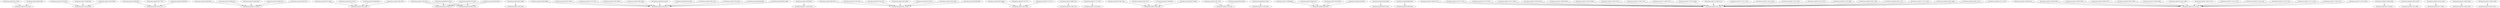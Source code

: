 strict digraph{
"3d-raytrace.js@95:2811-2826" -> "3d-raytrace.js@34:1503-1615"
"3d-raytrace.js@126:3779-3790" -> "3d-raytrace.js@71:2255-2346"
"3d-raytrace.js@127:3808-3819" -> "3d-raytrace.js@71:2255-2346"
"3d-raytrace.js@128:3838-3857" -> "3d-raytrace.js@87:2613-2771"
"3d-raytrace.js@146:4348-4365" -> "3d-raytrace.js@94:2773-2878"
"3d-raytrace.js@149:4471-4486" -> "3d-raytrace.js@79:2444-2526"
"3d-raytrace.js@193:5754-5796" -> "3d-raytrace.js@160:4758-5373"
"3d-raytrace.js@193:5754-5796" -> "3d-raytrace.js@189:5584-7338"
"3d-raytrace.js@204:6071-6099" -> "3d-raytrace.js@67:2162-2253"
"3d-raytrace.js@204:6083-6098" -> "3d-raytrace.js@83:2528-2611"
"3d-raytrace.js@205:6110-6126" -> "3d-raytrace.js@79:2444-2526"
"3d-raytrace.js@210:6258-6291" -> "3d-raytrace.js@357:11505-11975"
"3d-raytrace.js@218:6461-6511" -> "3d-raytrace.js@38:1617-1728"
"3d-raytrace.js@218:6471-6505" -> "3d-raytrace.js@83:2528-2611"
"3d-raytrace.js@218:6488-6504" -> "3d-raytrace.js@79:2444-2526"
"3d-raytrace.js@219:6533-6581" -> "3d-raytrace.js@160:4758-5373"
"3d-raytrace.js@219:6533-6581" -> "3d-raytrace.js@189:5584-7338"
"3d-raytrace.js@227:6841-6856" -> "3d-raytrace.js@71:2255-2346"
"3d-raytrace.js@228:6881-6902" -> "3d-raytrace.js@34:1503-1615"
"3d-raytrace.js@229:6912-6946" -> "3d-raytrace.js@52:1843-1963"
"3d-raytrace.js@231:6988-7024" -> "3d-raytrace.js@244:7366-7702"
"3d-raytrace.js@233:7065-7085" -> "3d-raytrace.js@79:2444-2526"
"3d-raytrace.js@235:7119-7156" -> "3d-raytrace.js@38:1617-1728"
"3d-raytrace.js@235:7132-7155" -> "3d-raytrace.js@83:2528-2611"
"3d-raytrace.js@237:7172-7189" -> "3d-raytrace.js@75:2348-2442"
"3d-raytrace.js@239:7224-7315" -> "3d-raytrace.js@38:1617-1728"
"3d-raytrace.js@239:7234-7271" -> "3d-raytrace.js@52:1843-1963"
"3d-raytrace.js@239:7273-7314" -> "3d-raytrace.js@52:1843-1963"
"3d-raytrace.js@249:7546-7581" -> "3d-raytrace.js@160:4758-5373"
"3d-raytrace.js@249:7546-7581" -> "3d-raytrace.js@189:5584-7338"
"3d-raytrace.js@262:7881-7923" -> "3d-raytrace.js@59:1965-2160"
"3d-raytrace.js@262:7897-7922" -> "3d-raytrace.js@45:1730-1841"
"3d-raytrace.js@263:7941-7974" -> "3d-raytrace.js@59:1965-2160"
"3d-raytrace.js@263:7957-7973" -> "3d-raytrace.js@87:2613-2771"
"3d-raytrace.js@264:7992-8048" -> "3d-raytrace.js@59:1965-2160"
"3d-raytrace.js@264:8008-8047" -> "3d-raytrace.js@87:2613-2771"
"3d-raytrace.js@264:8021-8046" -> "3d-raytrace.js@45:1730-1841"
"3d-raytrace.js@269:8247-8262" -> "3d-raytrace.js@107:3183-3672"
"3d-raytrace.js@273:8386-8412" -> "3d-raytrace.js@94:2773-2878"
"3d-raytrace.js@274:8439-8465" -> "3d-raytrace.js@94:2773-2878"
"3d-raytrace.js@275:8492-8518" -> "3d-raytrace.js@94:2773-2878"
"3d-raytrace.js@276:8545-8571" -> "3d-raytrace.js@94:2773-2878"
"3d-raytrace.js@277:8598-8636" -> "3d-raytrace.js@99:2880-3181"
"3d-raytrace.js@278:8663-8701" -> "3d-raytrace.js@99:2880-3181"
"3d-raytrace.js@279:8728-8766" -> "3d-raytrace.js@99:2880-3181"
"3d-raytrace.js@280:8793-8831" -> "3d-raytrace.js@99:2880-3181"
"3d-raytrace.js@287:9021-9094" -> "3d-raytrace.js@38:1617-1728"
"3d-raytrace.js@287:9031-9059" -> "3d-raytrace.js@83:2528-2611"
"3d-raytrace.js@287:9061-9093" -> "3d-raytrace.js@83:2528-2611"
"3d-raytrace.js@288:9114-9187" -> "3d-raytrace.js@38:1617-1728"
"3d-raytrace.js@288:9124-9152" -> "3d-raytrace.js@83:2528-2611"
"3d-raytrace.js@288:9154-9186" -> "3d-raytrace.js@83:2528-2611"
"3d-raytrace.js@294:9346-9380" -> "3d-raytrace.js@283:8871-9207"
"3d-raytrace.js@297:9481-9548" -> "3d-raytrace.js@38:1617-1728"
"3d-raytrace.js@297:9491-9516" -> "3d-raytrace.js@83:2528-2611"
"3d-raytrace.js@297:9518-9547" -> "3d-raytrace.js@83:2528-2611"
"3d-raytrace.js@298:9572-9650" -> "3d-raytrace.js@59:1965-2160"
"3d-raytrace.js@298:9588-9649" -> "3d-raytrace.js@38:1617-1728"
"3d-raytrace.js@298:9598-9620" -> "3d-raytrace.js@83:2528-2611"
"3d-raytrace.js@298:9622-9648" -> "3d-raytrace.js@83:2528-2611"
"3d-raytrace.js@299:9672-9700" -> "3d-raytrace.js@160:4758-5373"
"3d-raytrace.js@299:9672-9700" -> "3d-raytrace.js@189:5584-7338"
"3d-raytrace.js@308:9859-9915" -> "3d-raytrace.js@292:9209-9749"
"3d-raytrace.js@318:10084-10111" -> "3d-raytrace.js@26:1334-1395"
"3d-raytrace.js@319:10127-10154" -> "3d-raytrace.js@26:1334-1395"
"3d-raytrace.js@320:10170-10197" -> "3d-raytrace.js@26:1334-1395"
"3d-raytrace.js@321:10213-10240" -> "3d-raytrace.js@26:1334-1395"
"3d-raytrace.js@322:10256-10283" -> "3d-raytrace.js@26:1334-1395"
"3d-raytrace.js@323:10299-10326" -> "3d-raytrace.js@26:1334-1395"
"3d-raytrace.js@324:10342-10369" -> "3d-raytrace.js@26:1334-1395"
"3d-raytrace.js@325:10385-10412" -> "3d-raytrace.js@26:1334-1395"
"3d-raytrace.js@331:10488-10515" -> "3d-raytrace.js@125:3731-4725"
"3d-raytrace.js@332:10538-10565" -> "3d-raytrace.js@125:3731-4725"
"3d-raytrace.js@334:10600-10627" -> "3d-raytrace.js@125:3731-4725"
"3d-raytrace.js@335:10650-10677" -> "3d-raytrace.js@125:3731-4725"
"3d-raytrace.js@339:10827-10854" -> "3d-raytrace.js@125:3731-4725"
"3d-raytrace.js@341:10928-10955" -> "3d-raytrace.js@125:3731-4725"
"3d-raytrace.js@344:11042-11069" -> "3d-raytrace.js@125:3731-4725"
"3d-raytrace.js@345:11092-11119" -> "3d-raytrace.js@125:3731-4725"
"3d-raytrace.js@347:11153-11180" -> "3d-raytrace.js@125:3731-4725"
"3d-raytrace.js@348:11203-11230" -> "3d-raytrace.js@125:3731-4725"
"3d-raytrace.js@350:11267-11294" -> "3d-raytrace.js@125:3731-4725"
"3d-raytrace.js@351:11317-11344" -> "3d-raytrace.js@125:3731-4725"
"3d-raytrace.js@354:11383-11410" -> "3d-raytrace.js@26:1334-1395"
"3d-raytrace.js@371:11990-12021" -> "3d-raytrace.js@26:1334-1395"
"3d-raytrace.js@372:12037-12068" -> "3d-raytrace.js@26:1334-1395"
"3d-raytrace.js@373:12084-12115" -> "3d-raytrace.js@26:1334-1395"
"3d-raytrace.js@374:12131-12162" -> "3d-raytrace.js@26:1334-1395"
"3d-raytrace.js@375:12185-12212" -> "3d-raytrace.js@125:3731-4725"
"3d-raytrace.js@377:12276-12303" -> "3d-raytrace.js@125:3731-4725"
"3d-raytrace.js@380:12368-12388" -> "3d-raytrace.js@181:5375-5525"
"3d-raytrace.js@381:12413-12438" -> "3d-raytrace.js@26:1334-1395"
"3d-raytrace.js@382:12470-12497" -> "3d-raytrace.js@26:1334-1395"
"3d-raytrace.js@383:12522-12547" -> "3d-raytrace.js@26:1334-1395"
"3d-raytrace.js@384:12579-12606" -> "3d-raytrace.js@26:1334-1395"
"3d-raytrace.js@385:12631-12655" -> "3d-raytrace.js@26:1334-1395"
"3d-raytrace.js@386:12687-12714" -> "3d-raytrace.js@26:1334-1395"
"3d-raytrace.js@387:12737-12764" -> "3d-raytrace.js@26:1334-1395"
"3d-raytrace.js@399:13053-13136" -> "3d-raytrace.js@261:7827-8834"
"3d-raytrace.js@399:13064-13089" -> "3d-raytrace.js@26:1334-1395"
"3d-raytrace.js@399:13091-13112" -> "3d-raytrace.js@26:1334-1395"
"3d-raytrace.js@399:13114-13135" -> "3d-raytrace.js@26:1334-1395"
"3d-raytrace.js@400:13142-13184" -> "3d-raytrace.js@305:9777-9918"
"3d-raytrace.js@441:14268-14306" -> "3d-raytrace.js@405:13209-14253"
"3d-raytrace.js@441:14290-14305" -> "3d-raytrace.js@313:9922-13207"
}